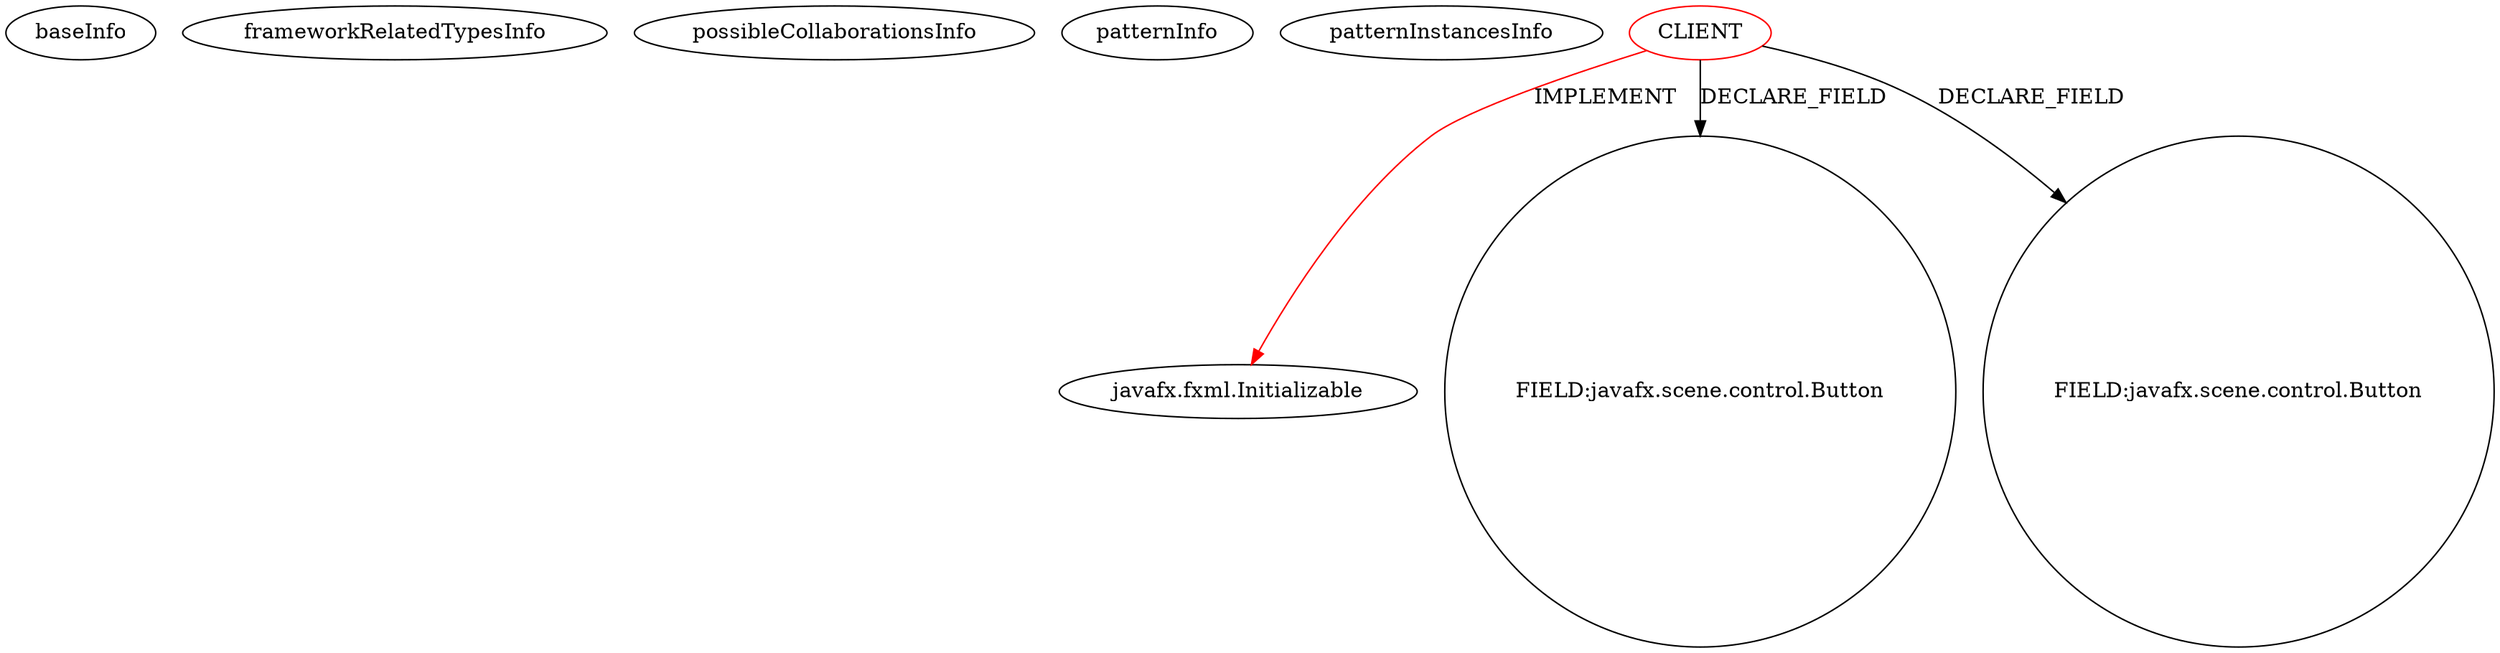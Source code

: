 digraph {
baseInfo[graphId=239,category="pattern",isAnonymous=false,possibleRelation=false]
frameworkRelatedTypesInfo[0="javafx.fxml.Initializable"]
possibleCollaborationsInfo[]
patternInfo[frequency=68.0,patternRootClient=0]
patternInstancesInfo[0="jasonwr-jhuep_ent_web_dev~/jasonwr-jhuep_ent_web_dev/jhuep_ent_web_dev-master/src/hw6/main/WebBuyer.java~WebBuyer~3282",1="iloop-kiosk-KIOSK-Project~/iloop-kiosk-KIOSK-Project/KIOSK-Project-master/src/oit/iloop/kiosk/kiosk_schoolmap/CampusMapMainController.java~CampusMapMainController~3149",2="amr390-SAT~/amr390-SAT/SAT-master/src/satcucharitas/SatMainViewController.java~SatMainViewController~1853",3="iloop-kiosk-KIOSK-Project~/iloop-kiosk-KIOSK-Project/KIOSK-Project-master/src/oit/iloop/kiosk/kiosk_main/KioskMainController.java~KioskMainController~3135",4="henrik-bak-scbuildplanner~/henrik-bak-scbuildplanner/scbuildplanner-master/src/main/java/com/ezzored/starcraftbuildplanner/controller/MainWindowController.java~MainWindowController~2923",5="walker-clint-AIProj3~/walker-clint-AIProj3/AIProj3-master/src/application/MessageBoxController.java~MessageBoxController~4710",6="RUAN0007-FastestPathSimulator~/RUAN0007-FastestPathSimulator/FastestPathSimulator-master/FastPathSimulator/src/application/FastestPathSimulatorController.java~FastestPathSimulatorController~1116",7="bianconejo-CEFX~/bianconejo-CEFX/CEFX-master/src/cefx/CEGestionRemisesController.java~CEGestionRemisesController~2018",8="bianconejo-CEFX~/bianconejo-CEFX/CEFX-master/src/cefx/CEPrincipalController.java~CEPrincipalController~2114",9="PatrickOtt-ReservationManager~/PatrickOtt-ReservationManager/ReservationManager-master/src/main/java/de/professional_webworkx/reservationmanager/controller/MainController.java~MainController~1080",10="dony1990-ProsDesktop~/dony1990-ProsDesktop/ProsDesktop-master/src/nicon/NiconDesktop/guifx/NiconImage/NiconImageFXMLController.java~NiconImageFXMLController~2548",11="joelburget-miftiwac~/joelburget-miftiwac/miftiwac-master/src/Dynamic_page.java~Dynamic_page~3333",12="JustinAarden-C2J-Stamboom~/JustinAarden-C2J-Stamboom/C2J-Stamboom-master/src/stamboom/gui/StamboomFXController.java~StamboomFXController~734",13="diogocs1-FPessoais~/diogocs1-FPessoais/FPessoais-master/FinancasPessoais/src/app/controllers/HomeController.java~HomeController~2490",14="iloop-kiosk-KIOSK-Project~/iloop-kiosk-KIOSK-Project/KIOSK-Project-master/src/oit/iloop/kiosk/test/MainApplicationController.java~MainApplicationController~3172",15="ChrisWongAtCUHK-JavaFX~/ChrisWongAtCUHK-JavaFX/JavaFX-master/IssueTrackingLite/src/issuetrackinglite/IssueTrackingLiteController.java~IssueTrackingLiteController~240",16="Digital87-GUS-Teryt-Parser~/Digital87-GUS-Teryt-Parser/GUS-Teryt-Parser-master/src/main/java/net/kados/gtp/app/controllers/modules/FormController.java~FormController~381",17="walker-clint-AIProj3~/walker-clint-AIProj3/AIProj3-master/src/application/GameBoardController.java~GameBoardController~4712",18="dony1990-ProsDesktop~/dony1990-ProsDesktop/ProsDesktop-master/src/nicon/NiconDesktop/guifx/DesktopViewer/DesktopViewerController.java~DesktopViewerController~2537",19="bianconejo-CEFX~/bianconejo-CEFX/CEFX-master/src/cefx/CECommandeController.java~CECommandeController~2084",20="dony1990-ProsDesktop~/dony1990-ProsDesktop/ProsDesktop-master/src/nicon/NiconDesktop/guifx/Plugins/PluginsController.java~PluginsController~2568",21="dinder-mufflin-igtv~/dinder-mufflin-igtv/igtv-master/GUI/src/com/igtv/ui/ImportController.java~ImportController~2481",22="demibenari-cd-catalog~/demibenari-cd-catalog/cd-catalog-master/src/cd/catalog/EditCDDataController.java~EditCDDataController~2391",23="sk44-javafx-mirroring-tool~/sk44-javafx-mirroring-tool/javafx-mirroring-tool-master/src/main/java/sk44/mirroringtool/MainWindowController.java~MainWindowController~4211",24="dony1990-ProsDesktop~/dony1990-ProsDesktop/ProsDesktop-master/src/nicon/NiconDesktop/guifx/NiconNavigator/NavegadorController.java~NavegadorController~2563",25="JoshuaHanrahan-DVDCollectionApp~/JoshuaHanrahan-DVDCollectionApp/DVDCollectionApp-master/src/dvdcollectionapp/view/DvdcollectionappfxmlController.java~DvdcollectionappfxmlController~728",26="killjoy64-Scouting~/killjoy64-Scouting/Scouting-master/Robotics Scouting MatchList Creator/src/org/petoskeypaladins/scouting/matchlist/Controller.java~Controller~3460",27="hock323-eventManager~/hock323-eventManager/EventManager-master/src/eventManager/controller/pokerTournament/PrizesController.java~PrizesController~2951",28="taipeiben-DateTimePicker~/taipeiben-DateTimePicker/DateTimePicker-master/src/main/java/com/browniebytes/javafx/control/DateTimePickerPopup.java~DateTimePickerPopup~4456",29="ajithkp560-quizmaster~/ajithkp560-quizmaster/quizmaster-master/QuizProgram_SRC/QuizProgram/src/quizprogram/SampleController.java~SampleController~1753",30="szabel01-kontenery~/szabel01-kontenery/kontenery-master/src/main/java/pl/p/lodz/container/controller/FXMLController.java~FXMLController~4418",31="RomeoGolf-BC~/RomeoGolf-BC/BC-master/src/romeogolf/bc/MainController.java~MainController~1142",32="stoeffu-LotterySystem~/stoeffu-LotterySystem/LotterySystem-master/src/gui/Controller.java~Controller~4315",33="making-todo-tsa~/making-todo-tsa/todo-tsa-master/todo-fx/src/main/java/todo/app/TodoController.java~TodoController~3522",34="matanghuy-SPCA~/matanghuy-SPCA/SPCA-master/SPCA/src/controllers/TransController.java~TransController~3572",35="Jamakasi-JMCLauncherFX~/Jamakasi-JMCLauncherFX/JMCLauncherFX-master/src/jmclauncherfx/OptionsWindowController.java~OptionsWindowController~610",36="demibenari-cd-catalog~/demibenari-cd-catalog/cd-catalog-master/src/cd/catalog/EditCDFormController.java~EditCDFormController~2395",37="dodaio-SoftwareBlack21G~/dodaio-SoftwareBlack21G/SoftwareBlack21G-master/Blackjack/src/Viewer/MainGamev2Controller.java~MainGamev2Controller~2521",38="soonzsoonz-QuickFoot~/soonzsoonz-QuickFoot/QuickFoot-master/src/application/FXMLAdoptionController.java~FXMLAdoptionController~4247",39="Edenm-BlackJack~/Edenm-BlackJack/BlackJack-master/src/View/TableController.java~TableController~394",40="prashker-KingsSGF~/prashker-KingsSGF/KingsSGF-master/src/uiSam/FighterView.java~FighterView~3912",41="gleba-cppoints~/gleba-cppoints/cppoints-master/src/cpapp/view/ReadFormController.java~ReadFormController~2757",42="warpcorebreach-AAH~/warpcorebreach-AAH/AAH-master/AAH/src/aah/MgrHomepageController.java~MgrHomepageController~4734",43="weltensturm-milca~/weltensturm-milca/milca-master/src/milca/GUIController.java~GUIController~4745",44="iloop-kiosk-KIOSK-Project~/iloop-kiosk-KIOSK-Project/KIOSK-Project-master/src/oit/iloop/kiosk/kiosk_examination/ExaminationMainController.java~ExaminationMainController~3122",45="warpcorebreach-AAH~/warpcorebreach-AAH/AAH-master/AAH/src/aah/ResidentHomepageController.java~ResidentHomepageController~4715",46="taylorthurlow-panda~/taylorthurlow-panda/panda-master/src/edu/TaylorThurlow/WindowMainController.java~WindowMainController~4508",47="novosga-painel-fx~/novosga-painel-fx/painel-fx-master/src/org/novosga/painel/client/ui/Controller.java~Controller~3787",48="sergiohpl-PMS~/sergiohpl-PMS/PMS-master/IssueTrackingLite/src/issuetrackinglite/IssueTrackingLiteController.java~IssueTrackingLiteController~4152",49="santi-gonzalez-javafx-tutos~/santi-gonzalez-javafx-tutos/javafx-tutos-master/IssueTrackingLite/src/issuetrackinglite/IssueTrackingLiteController.java~IssueTrackingLiteController~4083",50="Fisiu-skontrumFx~/Fisiu-skontrumFx/skontrumFx-master/skontrumFxApp/src/application/SkontrumController.java~SkontrumController~457",51="hock323-eventManager~/hock323-eventManager/EventManager-master/src/eventManager/controller/pokerTournament/TournamentController.java~TournamentController~3009",52="VectorSoftworks-MediaRealmOfficial~/VectorSoftworks-MediaRealmOfficial/MediaRealmOfficial-master/src/net/vectorgaming/mediarealm/ui/controllers/ComponentController.java~ComponentController~1586",53="MasterGlaISTIC-aocproject~/MasterGlaISTIC-aocproject/aocproject-master/metronome/src/main/java/fr/istic/aocproject/ihm/IHMController.java~IHMController~898",54="demibenari-cd-catalog~/demibenari-cd-catalog/cd-catalog-master/src/cd/catalog/MainFormController.java~MainFormController~2392",55="sandeepb-CiscoECG~/sandeepb-CiscoECG/CiscoECG-master/src/ciscoECGFrontend/MyController.java~MyController~4063",56="Dahwar-Calculator~/Dahwar-Calculator/Calculator-master/src/fr/alsace/lacroix/calculator/SampleController.java~SampleController~308",57="bjornbil-reservatie~/bjornbil-reservatie/reservatie-master/ReservatieKommaFinal/src/be/khleuven/bjornbillen/controller/MainController.java~MainController~2178",58="mrempala-sp~/mrempala-sp/sp-master/src/application/VcSetupSquibGroups.java~VcSetupSquibGroups~3676",59="mrempala-sp~/mrempala-sp/sp-master/src/application/VcSequencePreview.java~VcSequencePreview~3683",60="if12b051-SWP_Paint~/if12b051-SWP_Paint/SWP_Paint-master/SWP_Paint/src/gui/MainController.java~MainController~3089",61="DOOOOOM-jmpd-shared~/DOOOOOM-jmpd-shared/jmpd-shared-master/src/dooooom/jmpd/client/gui/javafx/MainViewController.java~MainViewController~294",62="mouradsaadi-LO23-IHM~/mouradsaadi-LO23-IHM/LO23-IHM-master/Sudoku-IHM/src/sudoko/ihm/vue/FXMLDocumentController.java~FXMLDocumentController~3651",63="bianconejo-CEFX~/bianconejo-CEFX/CEFX-master/src/cefx/CEPaiementAttenteController.java~CEPaiementAttenteController~2025",64="weltensturm-milca~/weltensturm-milca/milca-master/src/milca/GUI.java~GUI~4747",65="NirmalL-Shark~/NirmalL-Shark/Shark-master/src/Controller.java~Controller~1009",66="crosswords-testEnvironment~/crosswords-testEnvironment/testEnvironment-master/src/GUI/MainController.java~MainController~2315",67="aferrandoa-valenciasprints~/aferrandoa-valenciasprints/valenciasprints-master/src/controllers/MainController.java~MainController~1711"]
2[label="javafx.fxml.Initializable",vertexType="FRAMEWORK_INTERFACE_TYPE",isFrameworkType=false]
0[label="CLIENT",vertexType="ROOT_CLIENT_CLASS_DECLARATION",isFrameworkType=false,color=red]
32[label="FIELD:javafx.scene.control.Button",vertexType="FIELD_DECLARATION",isFrameworkType=false,shape=circle]
24[label="FIELD:javafx.scene.control.Button",vertexType="FIELD_DECLARATION",isFrameworkType=false,shape=circle]
0->32[label="DECLARE_FIELD"]
0->2[label="IMPLEMENT",color=red]
0->24[label="DECLARE_FIELD"]
}
